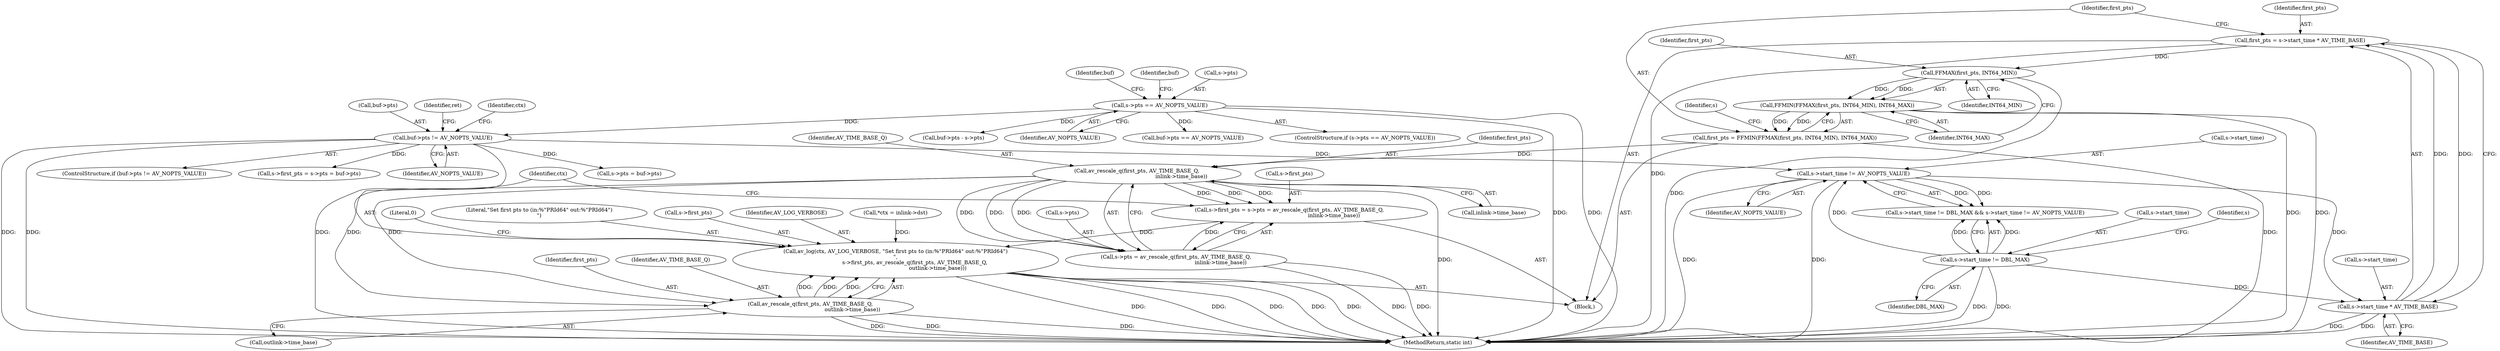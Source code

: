 digraph "0_FFmpeg_cdd5df8189ff1537f7abe8defe971f80602cc2d2@integer" {
"1000178" [label="(Call,first_pts = s->start_time * AV_TIME_BASE)"];
"1000180" [label="(Call,s->start_time * AV_TIME_BASE)"];
"1000171" [label="(Call,s->start_time != AV_NOPTS_VALUE)"];
"1000166" [label="(Call,s->start_time != DBL_MAX)"];
"1000145" [label="(Call,buf->pts != AV_NOPTS_VALUE)"];
"1000138" [label="(Call,s->pts == AV_NOPTS_VALUE)"];
"1000188" [label="(Call,FFMAX(first_pts, INT64_MIN))"];
"1000187" [label="(Call,FFMIN(FFMAX(first_pts, INT64_MIN), INT64_MAX))"];
"1000185" [label="(Call,first_pts = FFMIN(FFMAX(first_pts, INT64_MIN), INT64_MAX))"];
"1000200" [label="(Call,av_rescale_q(first_pts, AV_TIME_BASE_Q,\n                                                     inlink->time_base))"];
"1000192" [label="(Call,s->first_pts = s->pts = av_rescale_q(first_pts, AV_TIME_BASE_Q,\n                                                     inlink->time_base))"];
"1000206" [label="(Call,av_log(ctx, AV_LOG_VERBOSE, \"Set first pts to (in:%\"PRId64\" out:%\"PRId64\")\n\",\n                       s->first_pts, av_rescale_q(first_pts, AV_TIME_BASE_Q,\n                                                  outlink->time_base)))"];
"1000196" [label="(Call,s->pts = av_rescale_q(first_pts, AV_TIME_BASE_Q,\n                                                     inlink->time_base))"];
"1000213" [label="(Call,av_rescale_q(first_pts, AV_TIME_BASE_Q,\n                                                  outlink->time_base))"];
"1000263" [label="(Call,buf->pts - s->pts)"];
"1000165" [label="(Call,s->start_time != DBL_MAX && s->start_time != AV_NOPTS_VALUE)"];
"1000213" [label="(Call,av_rescale_q(first_pts, AV_TIME_BASE_Q,\n                                                  outlink->time_base))"];
"1000180" [label="(Call,s->start_time * AV_TIME_BASE)"];
"1000200" [label="(Call,av_rescale_q(first_pts, AV_TIME_BASE_Q,\n                                                     inlink->time_base))"];
"1000194" [label="(Identifier,s)"];
"1000145" [label="(Call,buf->pts != AV_NOPTS_VALUE)"];
"1000185" [label="(Call,first_pts = FFMIN(FFMAX(first_pts, INT64_MIN), INT64_MAX))"];
"1000171" [label="(Call,s->start_time != AV_NOPTS_VALUE)"];
"1000176" [label="(Block,)"];
"1000181" [label="(Call,s->start_time)"];
"1000179" [label="(Identifier,first_pts)"];
"1000235" [label="(Identifier,ctx)"];
"1000167" [label="(Call,s->start_time)"];
"1000191" [label="(Identifier,INT64_MAX)"];
"1000170" [label="(Identifier,DBL_MAX)"];
"1000214" [label="(Identifier,first_pts)"];
"1000246" [label="(Literal,0)"];
"1000138" [label="(Call,s->pts == AV_NOPTS_VALUE)"];
"1000189" [label="(Identifier,first_pts)"];
"1000201" [label="(Identifier,first_pts)"];
"1000187" [label="(Call,FFMIN(FFMAX(first_pts, INT64_MIN), INT64_MAX))"];
"1000178" [label="(Call,first_pts = s->start_time * AV_TIME_BASE)"];
"1000221" [label="(Call,s->first_pts = s->pts = buf->pts)"];
"1000166" [label="(Call,s->start_time != DBL_MAX)"];
"1000147" [label="(Identifier,buf)"];
"1000186" [label="(Identifier,first_pts)"];
"1000192" [label="(Call,s->first_pts = s->pts = av_rescale_q(first_pts, AV_TIME_BASE_Q,\n                                                     inlink->time_base))"];
"1000111" [label="(Call,*ctx = inlink->dst)"];
"1000215" [label="(Identifier,AV_TIME_BASE_Q)"];
"1000196" [label="(Call,s->pts = av_rescale_q(first_pts, AV_TIME_BASE_Q,\n                                                     inlink->time_base))"];
"1000146" [label="(Call,buf->pts)"];
"1000139" [label="(Call,s->pts)"];
"1000188" [label="(Call,FFMAX(first_pts, INT64_MIN))"];
"1000175" [label="(Identifier,AV_NOPTS_VALUE)"];
"1000190" [label="(Identifier,INT64_MIN)"];
"1000202" [label="(Identifier,AV_TIME_BASE_Q)"];
"1000207" [label="(Identifier,ctx)"];
"1000209" [label="(Literal,\"Set first pts to (in:%\"PRId64\" out:%\"PRId64\")\n\")"];
"1000142" [label="(Identifier,AV_NOPTS_VALUE)"];
"1000250" [label="(Identifier,buf)"];
"1000197" [label="(Call,s->pts)"];
"1000149" [label="(Identifier,AV_NOPTS_VALUE)"];
"1000248" [label="(Call,buf->pts == AV_NOPTS_VALUE)"];
"1000173" [label="(Identifier,s)"];
"1000137" [label="(ControlStructure,if (s->pts == AV_NOPTS_VALUE))"];
"1000470" [label="(MethodReturn,static int)"];
"1000172" [label="(Call,s->start_time)"];
"1000193" [label="(Call,s->first_pts)"];
"1000210" [label="(Call,s->first_pts)"];
"1000208" [label="(Identifier,AV_LOG_VERBOSE)"];
"1000184" [label="(Identifier,AV_TIME_BASE)"];
"1000203" [label="(Call,inlink->time_base)"];
"1000216" [label="(Call,outlink->time_base)"];
"1000225" [label="(Call,s->pts = buf->pts)"];
"1000144" [label="(ControlStructure,if (buf->pts != AV_NOPTS_VALUE))"];
"1000206" [label="(Call,av_log(ctx, AV_LOG_VERBOSE, \"Set first pts to (in:%\"PRId64\" out:%\"PRId64\")\n\",\n                       s->first_pts, av_rescale_q(first_pts, AV_TIME_BASE_Q,\n                                                  outlink->time_base)))"];
"1000152" [label="(Identifier,ret)"];
"1000178" -> "1000176"  [label="AST: "];
"1000178" -> "1000180"  [label="CFG: "];
"1000179" -> "1000178"  [label="AST: "];
"1000180" -> "1000178"  [label="AST: "];
"1000186" -> "1000178"  [label="CFG: "];
"1000178" -> "1000470"  [label="DDG: "];
"1000180" -> "1000178"  [label="DDG: "];
"1000180" -> "1000178"  [label="DDG: "];
"1000178" -> "1000188"  [label="DDG: "];
"1000180" -> "1000184"  [label="CFG: "];
"1000181" -> "1000180"  [label="AST: "];
"1000184" -> "1000180"  [label="AST: "];
"1000180" -> "1000470"  [label="DDG: "];
"1000180" -> "1000470"  [label="DDG: "];
"1000171" -> "1000180"  [label="DDG: "];
"1000166" -> "1000180"  [label="DDG: "];
"1000171" -> "1000165"  [label="AST: "];
"1000171" -> "1000175"  [label="CFG: "];
"1000172" -> "1000171"  [label="AST: "];
"1000175" -> "1000171"  [label="AST: "];
"1000165" -> "1000171"  [label="CFG: "];
"1000171" -> "1000470"  [label="DDG: "];
"1000171" -> "1000470"  [label="DDG: "];
"1000171" -> "1000165"  [label="DDG: "];
"1000171" -> "1000165"  [label="DDG: "];
"1000166" -> "1000171"  [label="DDG: "];
"1000145" -> "1000171"  [label="DDG: "];
"1000166" -> "1000165"  [label="AST: "];
"1000166" -> "1000170"  [label="CFG: "];
"1000167" -> "1000166"  [label="AST: "];
"1000170" -> "1000166"  [label="AST: "];
"1000173" -> "1000166"  [label="CFG: "];
"1000165" -> "1000166"  [label="CFG: "];
"1000166" -> "1000470"  [label="DDG: "];
"1000166" -> "1000470"  [label="DDG: "];
"1000166" -> "1000165"  [label="DDG: "];
"1000166" -> "1000165"  [label="DDG: "];
"1000145" -> "1000144"  [label="AST: "];
"1000145" -> "1000149"  [label="CFG: "];
"1000146" -> "1000145"  [label="AST: "];
"1000149" -> "1000145"  [label="AST: "];
"1000152" -> "1000145"  [label="CFG: "];
"1000235" -> "1000145"  [label="CFG: "];
"1000145" -> "1000470"  [label="DDG: "];
"1000145" -> "1000470"  [label="DDG: "];
"1000145" -> "1000470"  [label="DDG: "];
"1000138" -> "1000145"  [label="DDG: "];
"1000145" -> "1000221"  [label="DDG: "];
"1000145" -> "1000225"  [label="DDG: "];
"1000138" -> "1000137"  [label="AST: "];
"1000138" -> "1000142"  [label="CFG: "];
"1000139" -> "1000138"  [label="AST: "];
"1000142" -> "1000138"  [label="AST: "];
"1000147" -> "1000138"  [label="CFG: "];
"1000250" -> "1000138"  [label="CFG: "];
"1000138" -> "1000470"  [label="DDG: "];
"1000138" -> "1000470"  [label="DDG: "];
"1000138" -> "1000248"  [label="DDG: "];
"1000138" -> "1000263"  [label="DDG: "];
"1000188" -> "1000187"  [label="AST: "];
"1000188" -> "1000190"  [label="CFG: "];
"1000189" -> "1000188"  [label="AST: "];
"1000190" -> "1000188"  [label="AST: "];
"1000191" -> "1000188"  [label="CFG: "];
"1000188" -> "1000470"  [label="DDG: "];
"1000188" -> "1000187"  [label="DDG: "];
"1000188" -> "1000187"  [label="DDG: "];
"1000187" -> "1000185"  [label="AST: "];
"1000187" -> "1000191"  [label="CFG: "];
"1000191" -> "1000187"  [label="AST: "];
"1000185" -> "1000187"  [label="CFG: "];
"1000187" -> "1000470"  [label="DDG: "];
"1000187" -> "1000470"  [label="DDG: "];
"1000187" -> "1000185"  [label="DDG: "];
"1000187" -> "1000185"  [label="DDG: "];
"1000185" -> "1000176"  [label="AST: "];
"1000186" -> "1000185"  [label="AST: "];
"1000194" -> "1000185"  [label="CFG: "];
"1000185" -> "1000470"  [label="DDG: "];
"1000185" -> "1000200"  [label="DDG: "];
"1000200" -> "1000196"  [label="AST: "];
"1000200" -> "1000203"  [label="CFG: "];
"1000201" -> "1000200"  [label="AST: "];
"1000202" -> "1000200"  [label="AST: "];
"1000203" -> "1000200"  [label="AST: "];
"1000196" -> "1000200"  [label="CFG: "];
"1000200" -> "1000470"  [label="DDG: "];
"1000200" -> "1000192"  [label="DDG: "];
"1000200" -> "1000192"  [label="DDG: "];
"1000200" -> "1000192"  [label="DDG: "];
"1000200" -> "1000196"  [label="DDG: "];
"1000200" -> "1000196"  [label="DDG: "];
"1000200" -> "1000196"  [label="DDG: "];
"1000200" -> "1000213"  [label="DDG: "];
"1000200" -> "1000213"  [label="DDG: "];
"1000192" -> "1000176"  [label="AST: "];
"1000192" -> "1000196"  [label="CFG: "];
"1000193" -> "1000192"  [label="AST: "];
"1000196" -> "1000192"  [label="AST: "];
"1000207" -> "1000192"  [label="CFG: "];
"1000196" -> "1000192"  [label="DDG: "];
"1000192" -> "1000206"  [label="DDG: "];
"1000206" -> "1000176"  [label="AST: "];
"1000206" -> "1000213"  [label="CFG: "];
"1000207" -> "1000206"  [label="AST: "];
"1000208" -> "1000206"  [label="AST: "];
"1000209" -> "1000206"  [label="AST: "];
"1000210" -> "1000206"  [label="AST: "];
"1000213" -> "1000206"  [label="AST: "];
"1000246" -> "1000206"  [label="CFG: "];
"1000206" -> "1000470"  [label="DDG: "];
"1000206" -> "1000470"  [label="DDG: "];
"1000206" -> "1000470"  [label="DDG: "];
"1000206" -> "1000470"  [label="DDG: "];
"1000206" -> "1000470"  [label="DDG: "];
"1000111" -> "1000206"  [label="DDG: "];
"1000213" -> "1000206"  [label="DDG: "];
"1000213" -> "1000206"  [label="DDG: "];
"1000213" -> "1000206"  [label="DDG: "];
"1000197" -> "1000196"  [label="AST: "];
"1000196" -> "1000470"  [label="DDG: "];
"1000196" -> "1000470"  [label="DDG: "];
"1000213" -> "1000216"  [label="CFG: "];
"1000214" -> "1000213"  [label="AST: "];
"1000215" -> "1000213"  [label="AST: "];
"1000216" -> "1000213"  [label="AST: "];
"1000213" -> "1000470"  [label="DDG: "];
"1000213" -> "1000470"  [label="DDG: "];
"1000213" -> "1000470"  [label="DDG: "];
}
